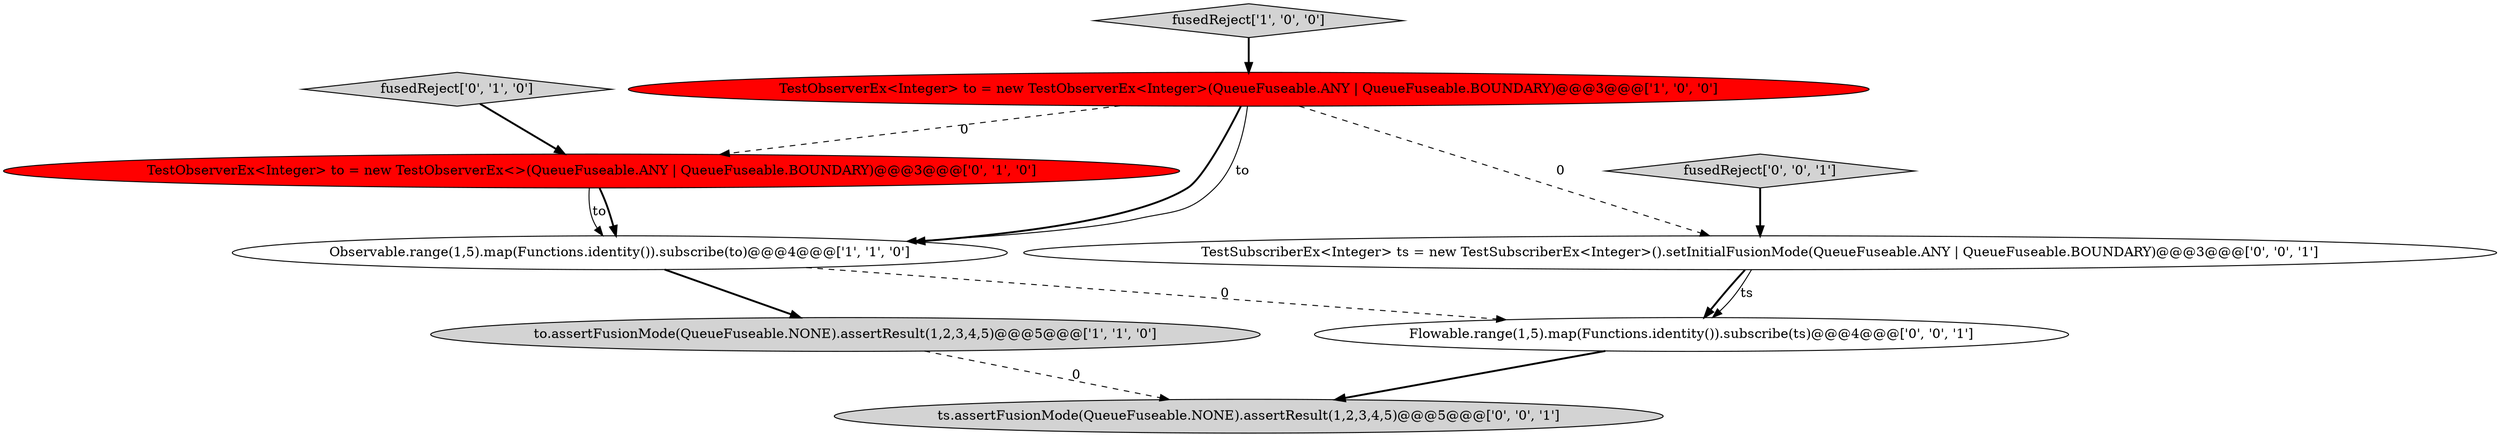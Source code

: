 digraph {
1 [style = filled, label = "Observable.range(1,5).map(Functions.identity()).subscribe(to)@@@4@@@['1', '1', '0']", fillcolor = white, shape = ellipse image = "AAA0AAABBB1BBB"];
2 [style = filled, label = "TestObserverEx<Integer> to = new TestObserverEx<Integer>(QueueFuseable.ANY | QueueFuseable.BOUNDARY)@@@3@@@['1', '0', '0']", fillcolor = red, shape = ellipse image = "AAA1AAABBB1BBB"];
8 [style = filled, label = "ts.assertFusionMode(QueueFuseable.NONE).assertResult(1,2,3,4,5)@@@5@@@['0', '0', '1']", fillcolor = lightgray, shape = ellipse image = "AAA0AAABBB3BBB"];
5 [style = filled, label = "fusedReject['0', '1', '0']", fillcolor = lightgray, shape = diamond image = "AAA0AAABBB2BBB"];
4 [style = filled, label = "TestObserverEx<Integer> to = new TestObserverEx<>(QueueFuseable.ANY | QueueFuseable.BOUNDARY)@@@3@@@['0', '1', '0']", fillcolor = red, shape = ellipse image = "AAA1AAABBB2BBB"];
6 [style = filled, label = "fusedReject['0', '0', '1']", fillcolor = lightgray, shape = diamond image = "AAA0AAABBB3BBB"];
7 [style = filled, label = "TestSubscriberEx<Integer> ts = new TestSubscriberEx<Integer>().setInitialFusionMode(QueueFuseable.ANY | QueueFuseable.BOUNDARY)@@@3@@@['0', '0', '1']", fillcolor = white, shape = ellipse image = "AAA0AAABBB3BBB"];
9 [style = filled, label = "Flowable.range(1,5).map(Functions.identity()).subscribe(ts)@@@4@@@['0', '0', '1']", fillcolor = white, shape = ellipse image = "AAA0AAABBB3BBB"];
3 [style = filled, label = "to.assertFusionMode(QueueFuseable.NONE).assertResult(1,2,3,4,5)@@@5@@@['1', '1', '0']", fillcolor = lightgray, shape = ellipse image = "AAA0AAABBB1BBB"];
0 [style = filled, label = "fusedReject['1', '0', '0']", fillcolor = lightgray, shape = diamond image = "AAA0AAABBB1BBB"];
1->3 [style = bold, label=""];
7->9 [style = bold, label=""];
3->8 [style = dashed, label="0"];
2->4 [style = dashed, label="0"];
1->9 [style = dashed, label="0"];
4->1 [style = solid, label="to"];
4->1 [style = bold, label=""];
6->7 [style = bold, label=""];
2->7 [style = dashed, label="0"];
9->8 [style = bold, label=""];
2->1 [style = bold, label=""];
5->4 [style = bold, label=""];
2->1 [style = solid, label="to"];
0->2 [style = bold, label=""];
7->9 [style = solid, label="ts"];
}
